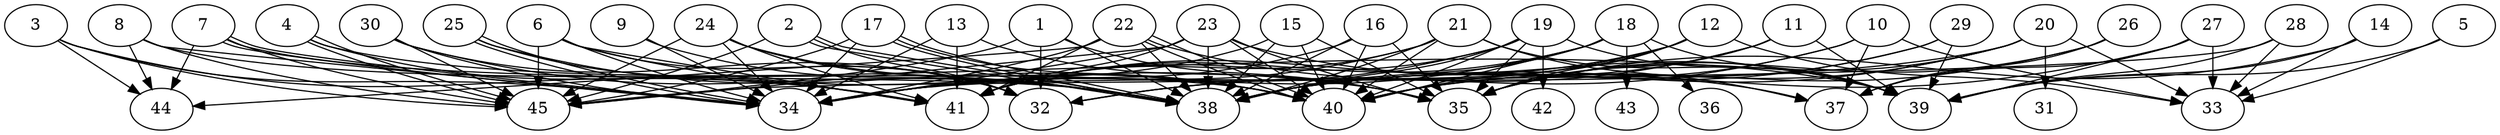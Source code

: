 // DAG automatically generated by daggen at Thu Oct  3 14:07:23 2019
// ./daggen --dot -n 45 --ccr 0.3 --fat 0.9 --regular 0.5 --density 0.7 --mindata 5242880 --maxdata 52428800 
digraph G {
  1 [size="106393600", alpha="0.17", expect_size="31918080"] 
  1 -> 32 [size ="31918080"]
  1 -> 35 [size ="31918080"]
  1 -> 38 [size ="31918080"]
  1 -> 45 [size ="31918080"]
  2 [size="94771200", alpha="0.13", expect_size="28431360"] 
  2 -> 32 [size ="28431360"]
  2 -> 38 [size ="28431360"]
  2 -> 38 [size ="28431360"]
  2 -> 45 [size ="28431360"]
  3 [size="35662507", alpha="0.10", expect_size="10698752"] 
  3 -> 34 [size ="10698752"]
  3 -> 41 [size ="10698752"]
  3 -> 44 [size ="10698752"]
  3 -> 45 [size ="10698752"]
  4 [size="154941440", alpha="0.16", expect_size="46482432"] 
  4 -> 39 [size ="46482432"]
  4 -> 41 [size ="46482432"]
  4 -> 45 [size ="46482432"]
  4 -> 45 [size ="46482432"]
  5 [size="126167040", alpha="0.01", expect_size="37850112"] 
  5 -> 33 [size ="37850112"]
  5 -> 39 [size ="37850112"]
  6 [size="132167680", alpha="0.07", expect_size="39650304"] 
  6 -> 32 [size ="39650304"]
  6 -> 34 [size ="39650304"]
  6 -> 35 [size ="39650304"]
  6 -> 41 [size ="39650304"]
  6 -> 45 [size ="39650304"]
  7 [size="168232960", alpha="0.16", expect_size="50469888"] 
  7 -> 34 [size ="50469888"]
  7 -> 34 [size ="50469888"]
  7 -> 38 [size ="50469888"]
  7 -> 44 [size ="50469888"]
  7 -> 45 [size ="50469888"]
  8 [size="61037227", alpha="0.07", expect_size="18311168"] 
  8 -> 34 [size ="18311168"]
  8 -> 40 [size ="18311168"]
  8 -> 44 [size ="18311168"]
  8 -> 45 [size ="18311168"]
  9 [size="137861120", alpha="0.09", expect_size="41358336"] 
  9 -> 34 [size ="41358336"]
  9 -> 38 [size ="41358336"]
  10 [size="98392747", alpha="0.19", expect_size="29517824"] 
  10 -> 32 [size ="29517824"]
  10 -> 33 [size ="29517824"]
  10 -> 37 [size ="29517824"]
  10 -> 38 [size ="29517824"]
  11 [size="50158933", alpha="0.10", expect_size="15047680"] 
  11 -> 32 [size ="15047680"]
  11 -> 35 [size ="15047680"]
  11 -> 38 [size ="15047680"]
  11 -> 39 [size ="15047680"]
  12 [size="30091947", alpha="0.17", expect_size="9027584"] 
  12 -> 32 [size ="9027584"]
  12 -> 33 [size ="9027584"]
  12 -> 35 [size ="9027584"]
  12 -> 40 [size ="9027584"]
  12 -> 41 [size ="9027584"]
  13 [size="131590827", alpha="0.10", expect_size="39477248"] 
  13 -> 34 [size ="39477248"]
  13 -> 35 [size ="39477248"]
  13 -> 41 [size ="39477248"]
  14 [size="51729067", alpha="0.12", expect_size="15518720"] 
  14 -> 33 [size ="15518720"]
  14 -> 35 [size ="15518720"]
  14 -> 39 [size ="15518720"]
  15 [size="174718293", alpha="0.02", expect_size="52415488"] 
  15 -> 34 [size ="52415488"]
  15 -> 35 [size ="52415488"]
  15 -> 38 [size ="52415488"]
  15 -> 40 [size ="52415488"]
  16 [size="27531947", alpha="0.10", expect_size="8259584"] 
  16 -> 34 [size ="8259584"]
  16 -> 35 [size ="8259584"]
  16 -> 38 [size ="8259584"]
  16 -> 40 [size ="8259584"]
  17 [size="82391040", alpha="0.17", expect_size="24717312"] 
  17 -> 34 [size ="24717312"]
  17 -> 38 [size ="24717312"]
  17 -> 38 [size ="24717312"]
  17 -> 40 [size ="24717312"]
  17 -> 45 [size ="24717312"]
  18 [size="51554987", alpha="0.05", expect_size="15466496"] 
  18 -> 34 [size ="15466496"]
  18 -> 36 [size ="15466496"]
  18 -> 38 [size ="15466496"]
  18 -> 39 [size ="15466496"]
  18 -> 40 [size ="15466496"]
  18 -> 41 [size ="15466496"]
  18 -> 43 [size ="15466496"]
  19 [size="104744960", alpha="0.05", expect_size="31423488"] 
  19 -> 34 [size ="31423488"]
  19 -> 35 [size ="31423488"]
  19 -> 38 [size ="31423488"]
  19 -> 39 [size ="31423488"]
  19 -> 40 [size ="31423488"]
  19 -> 41 [size ="31423488"]
  19 -> 42 [size ="31423488"]
  20 [size="20230827", alpha="0.05", expect_size="6069248"] 
  20 -> 31 [size ="6069248"]
  20 -> 33 [size ="6069248"]
  20 -> 34 [size ="6069248"]
  20 -> 35 [size ="6069248"]
  20 -> 38 [size ="6069248"]
  20 -> 40 [size ="6069248"]
  21 [size="173277867", alpha="0.16", expect_size="51983360"] 
  21 -> 34 [size ="51983360"]
  21 -> 37 [size ="51983360"]
  21 -> 38 [size ="51983360"]
  21 -> 39 [size ="51983360"]
  21 -> 40 [size ="51983360"]
  21 -> 41 [size ="51983360"]
  22 [size="94016853", alpha="0.18", expect_size="28205056"] 
  22 -> 34 [size ="28205056"]
  22 -> 37 [size ="28205056"]
  22 -> 38 [size ="28205056"]
  22 -> 40 [size ="28205056"]
  22 -> 40 [size ="28205056"]
  22 -> 41 [size ="28205056"]
  22 -> 44 [size ="28205056"]
  23 [size="68218880", alpha="0.01", expect_size="20465664"] 
  23 -> 34 [size ="20465664"]
  23 -> 35 [size ="20465664"]
  23 -> 38 [size ="20465664"]
  23 -> 39 [size ="20465664"]
  23 -> 40 [size ="20465664"]
  23 -> 41 [size ="20465664"]
  23 -> 45 [size ="20465664"]
  24 [size="149490347", alpha="0.02", expect_size="44847104"] 
  24 -> 32 [size ="44847104"]
  24 -> 34 [size ="44847104"]
  24 -> 38 [size ="44847104"]
  24 -> 40 [size ="44847104"]
  24 -> 41 [size ="44847104"]
  24 -> 45 [size ="44847104"]
  25 [size="85712213", alpha="0.17", expect_size="25713664"] 
  25 -> 34 [size ="25713664"]
  25 -> 34 [size ="25713664"]
  25 -> 40 [size ="25713664"]
  25 -> 41 [size ="25713664"]
  26 [size="98300587", alpha="0.07", expect_size="29490176"] 
  26 -> 35 [size ="29490176"]
  26 -> 37 [size ="29490176"]
  26 -> 40 [size ="29490176"]
  27 [size="18370560", alpha="0.16", expect_size="5511168"] 
  27 -> 33 [size ="5511168"]
  27 -> 37 [size ="5511168"]
  27 -> 38 [size ="5511168"]
  27 -> 39 [size ="5511168"]
  28 [size="155521707", alpha="0.10", expect_size="46656512"] 
  28 -> 33 [size ="46656512"]
  28 -> 39 [size ="46656512"]
  28 -> 45 [size ="46656512"]
  29 [size="40601600", alpha="0.19", expect_size="12180480"] 
  29 -> 38 [size ="12180480"]
  29 -> 39 [size ="12180480"]
  29 -> 40 [size ="12180480"]
  30 [size="76352853", alpha="0.19", expect_size="22905856"] 
  30 -> 32 [size ="22905856"]
  30 -> 34 [size ="22905856"]
  30 -> 38 [size ="22905856"]
  30 -> 45 [size ="22905856"]
  31 [size="113670827", alpha="0.03", expect_size="34101248"] 
  32 [size="84189867", alpha="0.09", expect_size="25256960"] 
  33 [size="65204907", alpha="0.09", expect_size="19561472"] 
  34 [size="74905600", alpha="0.13", expect_size="22471680"] 
  35 [size="93474133", alpha="0.18", expect_size="28042240"] 
  36 [size="72314880", alpha="0.04", expect_size="21694464"] 
  37 [size="126122667", alpha="0.18", expect_size="37836800"] 
  38 [size="91081387", alpha="0.16", expect_size="27324416"] 
  39 [size="168045227", alpha="0.05", expect_size="50413568"] 
  40 [size="162822827", alpha="0.15", expect_size="48846848"] 
  41 [size="156337493", alpha="0.05", expect_size="46901248"] 
  42 [size="23982080", alpha="0.04", expect_size="7194624"] 
  43 [size="92948480", alpha="0.10", expect_size="27884544"] 
  44 [size="162778453", alpha="0.12", expect_size="48833536"] 
  45 [size="110438400", alpha="0.04", expect_size="33131520"] 
}

